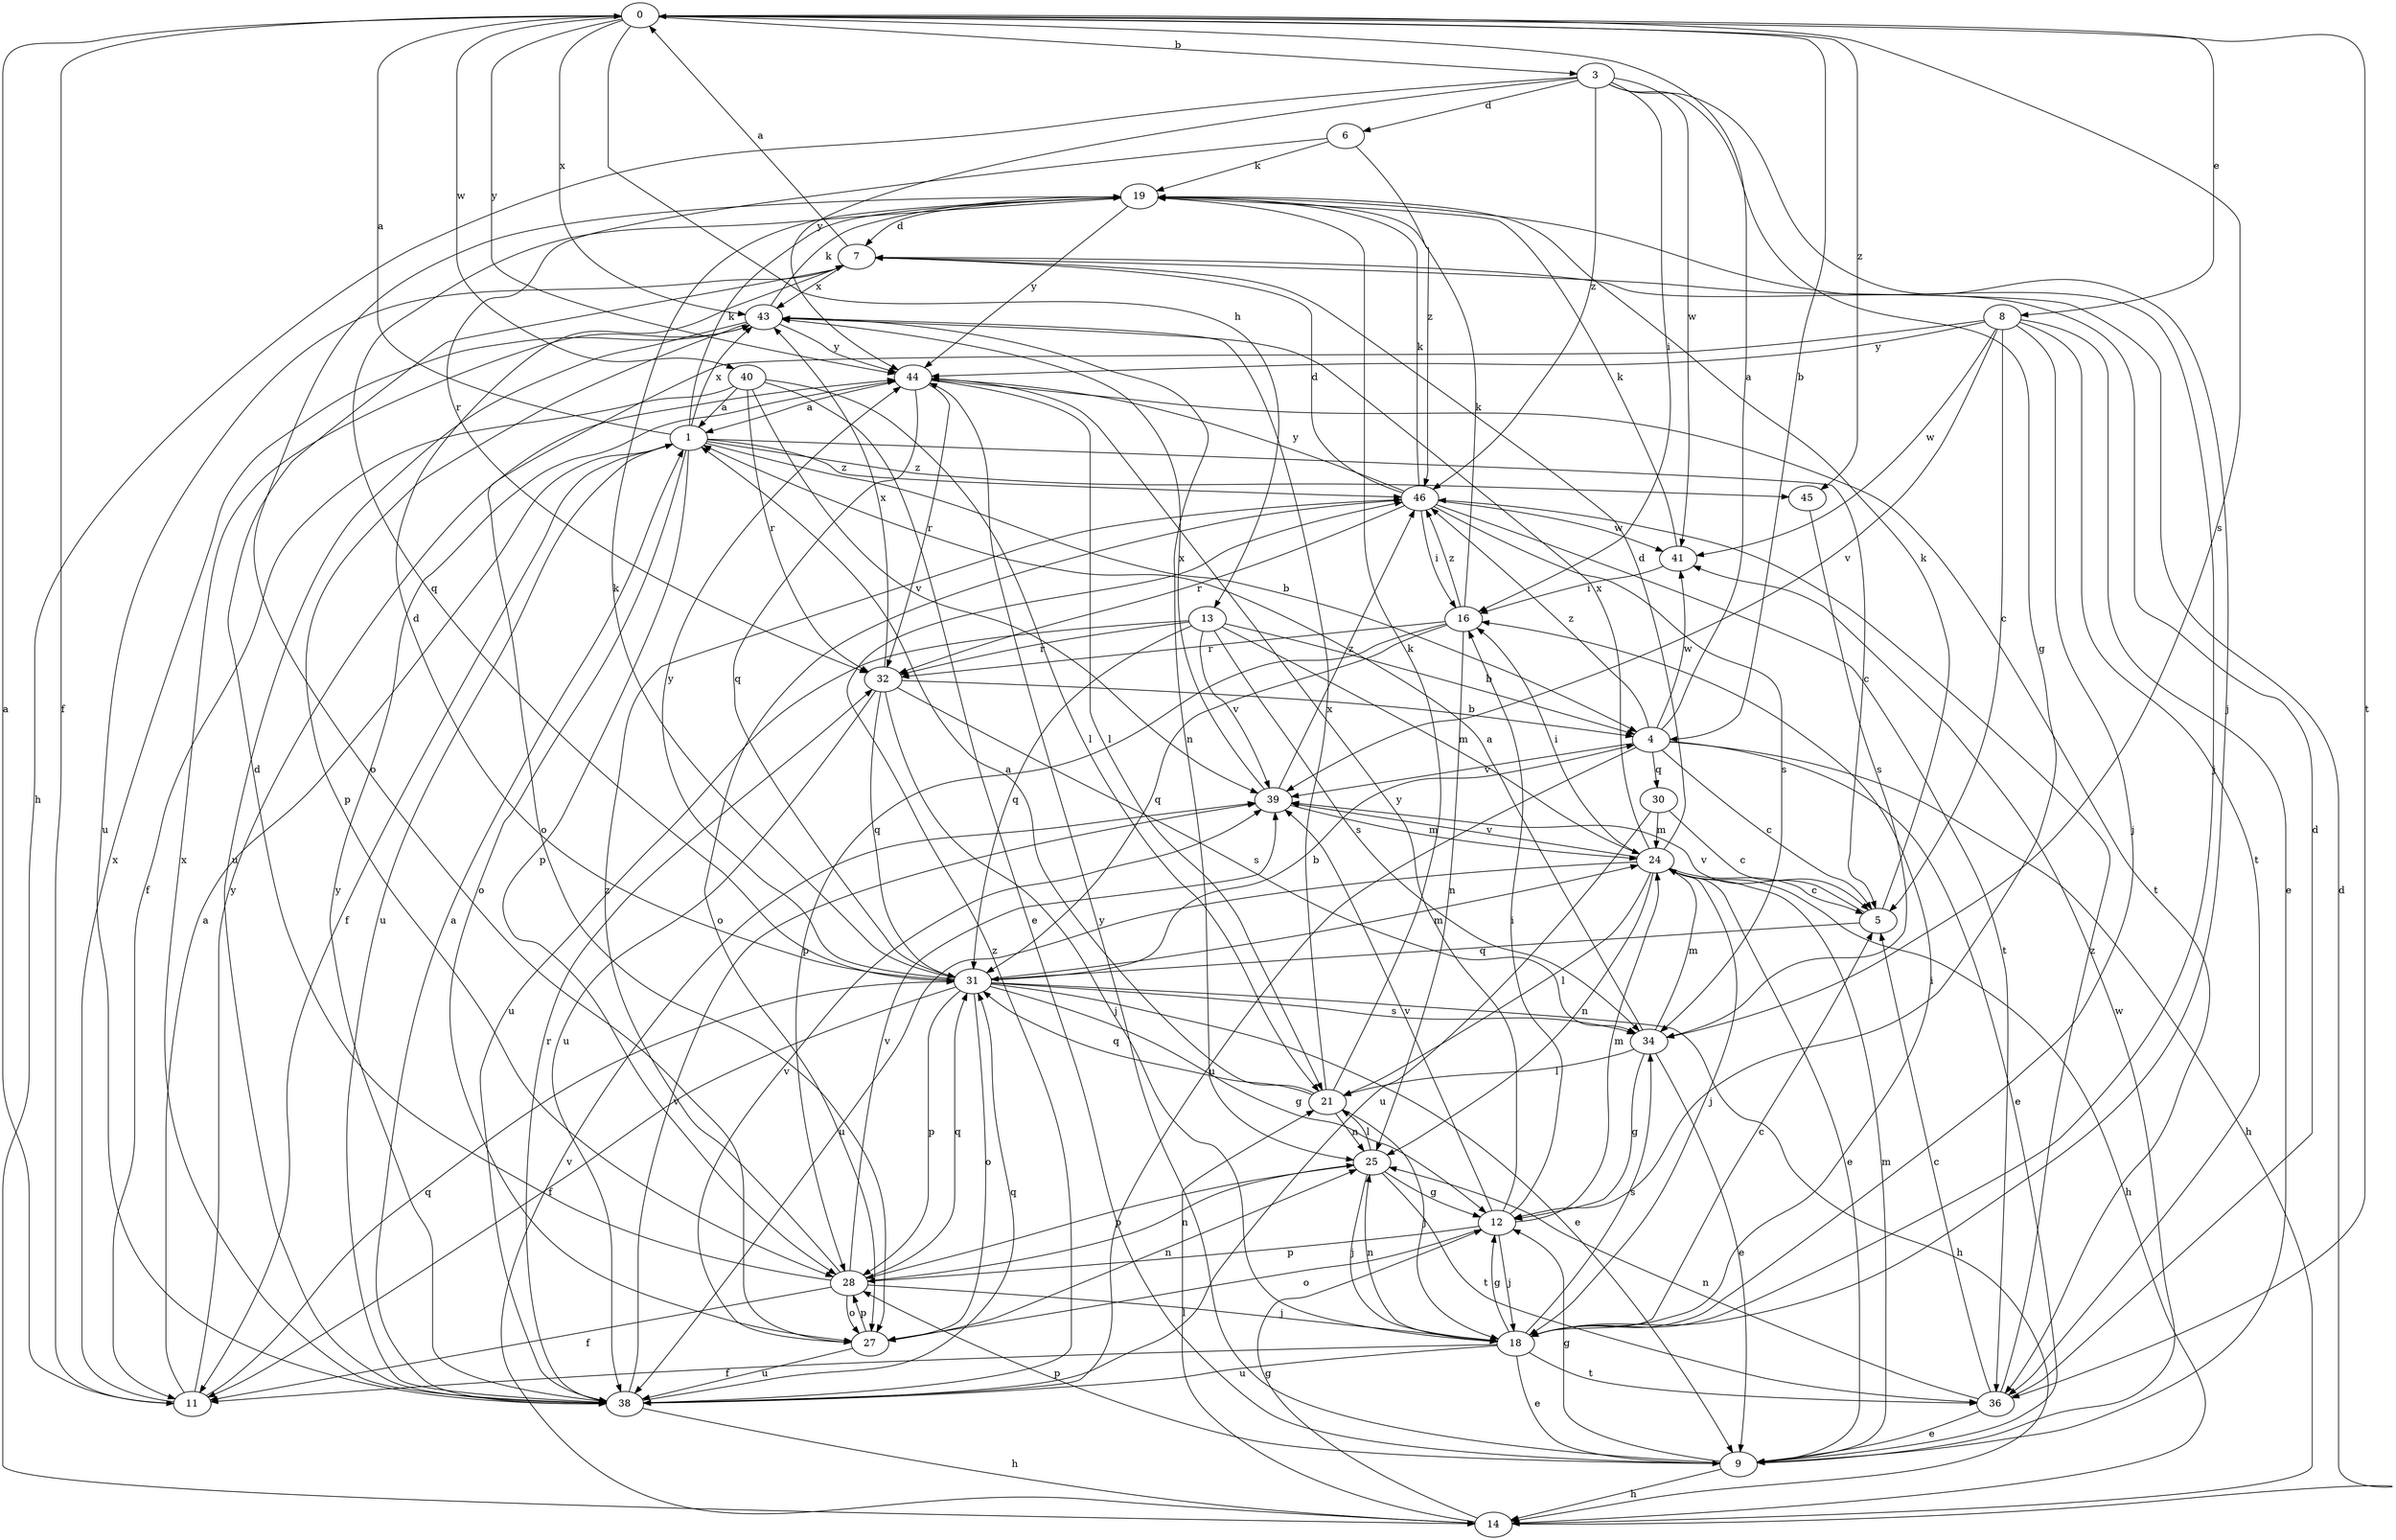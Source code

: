 strict digraph  {
0;
1;
3;
4;
5;
6;
7;
8;
9;
11;
12;
13;
14;
16;
18;
19;
21;
24;
25;
27;
28;
30;
31;
32;
34;
36;
38;
39;
40;
41;
43;
44;
45;
46;
0 -> 3  [label=b];
0 -> 4  [label=b];
0 -> 8  [label=e];
0 -> 11  [label=f];
0 -> 13  [label=h];
0 -> 34  [label=s];
0 -> 36  [label=t];
0 -> 40  [label=w];
0 -> 43  [label=x];
0 -> 44  [label=y];
0 -> 45  [label=z];
1 -> 0  [label=a];
1 -> 4  [label=b];
1 -> 5  [label=c];
1 -> 11  [label=f];
1 -> 19  [label=k];
1 -> 27  [label=o];
1 -> 28  [label=p];
1 -> 38  [label=u];
1 -> 43  [label=x];
1 -> 45  [label=z];
1 -> 46  [label=z];
3 -> 6  [label=d];
3 -> 12  [label=g];
3 -> 14  [label=h];
3 -> 16  [label=i];
3 -> 18  [label=j];
3 -> 41  [label=w];
3 -> 44  [label=y];
3 -> 46  [label=z];
4 -> 0  [label=a];
4 -> 5  [label=c];
4 -> 9  [label=e];
4 -> 14  [label=h];
4 -> 30  [label=q];
4 -> 38  [label=u];
4 -> 39  [label=v];
4 -> 41  [label=w];
4 -> 46  [label=z];
5 -> 19  [label=k];
5 -> 31  [label=q];
5 -> 39  [label=v];
6 -> 19  [label=k];
6 -> 32  [label=r];
6 -> 46  [label=z];
7 -> 0  [label=a];
7 -> 38  [label=u];
7 -> 43  [label=x];
8 -> 5  [label=c];
8 -> 9  [label=e];
8 -> 18  [label=j];
8 -> 27  [label=o];
8 -> 36  [label=t];
8 -> 39  [label=v];
8 -> 41  [label=w];
8 -> 44  [label=y];
9 -> 12  [label=g];
9 -> 14  [label=h];
9 -> 24  [label=m];
9 -> 28  [label=p];
9 -> 41  [label=w];
9 -> 44  [label=y];
11 -> 0  [label=a];
11 -> 1  [label=a];
11 -> 31  [label=q];
11 -> 43  [label=x];
11 -> 44  [label=y];
12 -> 16  [label=i];
12 -> 18  [label=j];
12 -> 24  [label=m];
12 -> 27  [label=o];
12 -> 28  [label=p];
12 -> 39  [label=v];
12 -> 44  [label=y];
13 -> 4  [label=b];
13 -> 24  [label=m];
13 -> 31  [label=q];
13 -> 32  [label=r];
13 -> 34  [label=s];
13 -> 38  [label=u];
13 -> 39  [label=v];
14 -> 7  [label=d];
14 -> 12  [label=g];
14 -> 21  [label=l];
14 -> 39  [label=v];
16 -> 19  [label=k];
16 -> 25  [label=n];
16 -> 28  [label=p];
16 -> 31  [label=q];
16 -> 32  [label=r];
16 -> 46  [label=z];
18 -> 5  [label=c];
18 -> 9  [label=e];
18 -> 11  [label=f];
18 -> 12  [label=g];
18 -> 16  [label=i];
18 -> 25  [label=n];
18 -> 34  [label=s];
18 -> 36  [label=t];
18 -> 38  [label=u];
19 -> 7  [label=d];
19 -> 18  [label=j];
19 -> 27  [label=o];
19 -> 31  [label=q];
19 -> 44  [label=y];
21 -> 1  [label=a];
21 -> 18  [label=j];
21 -> 19  [label=k];
21 -> 25  [label=n];
21 -> 31  [label=q];
21 -> 43  [label=x];
24 -> 5  [label=c];
24 -> 7  [label=d];
24 -> 9  [label=e];
24 -> 14  [label=h];
24 -> 16  [label=i];
24 -> 18  [label=j];
24 -> 21  [label=l];
24 -> 25  [label=n];
24 -> 38  [label=u];
24 -> 39  [label=v];
24 -> 43  [label=x];
25 -> 12  [label=g];
25 -> 18  [label=j];
25 -> 21  [label=l];
25 -> 28  [label=p];
25 -> 36  [label=t];
27 -> 25  [label=n];
27 -> 28  [label=p];
27 -> 38  [label=u];
27 -> 39  [label=v];
28 -> 7  [label=d];
28 -> 11  [label=f];
28 -> 18  [label=j];
28 -> 25  [label=n];
28 -> 27  [label=o];
28 -> 31  [label=q];
28 -> 39  [label=v];
28 -> 46  [label=z];
30 -> 5  [label=c];
30 -> 24  [label=m];
30 -> 38  [label=u];
31 -> 4  [label=b];
31 -> 7  [label=d];
31 -> 9  [label=e];
31 -> 11  [label=f];
31 -> 12  [label=g];
31 -> 14  [label=h];
31 -> 19  [label=k];
31 -> 24  [label=m];
31 -> 27  [label=o];
31 -> 28  [label=p];
31 -> 34  [label=s];
31 -> 44  [label=y];
32 -> 4  [label=b];
32 -> 18  [label=j];
32 -> 31  [label=q];
32 -> 34  [label=s];
32 -> 38  [label=u];
32 -> 43  [label=x];
34 -> 1  [label=a];
34 -> 9  [label=e];
34 -> 12  [label=g];
34 -> 21  [label=l];
34 -> 24  [label=m];
36 -> 5  [label=c];
36 -> 7  [label=d];
36 -> 9  [label=e];
36 -> 25  [label=n];
36 -> 46  [label=z];
38 -> 1  [label=a];
38 -> 14  [label=h];
38 -> 31  [label=q];
38 -> 32  [label=r];
38 -> 39  [label=v];
38 -> 43  [label=x];
38 -> 44  [label=y];
38 -> 46  [label=z];
39 -> 24  [label=m];
39 -> 43  [label=x];
39 -> 46  [label=z];
40 -> 1  [label=a];
40 -> 9  [label=e];
40 -> 11  [label=f];
40 -> 21  [label=l];
40 -> 32  [label=r];
40 -> 39  [label=v];
41 -> 16  [label=i];
41 -> 19  [label=k];
43 -> 19  [label=k];
43 -> 25  [label=n];
43 -> 28  [label=p];
43 -> 38  [label=u];
43 -> 44  [label=y];
44 -> 1  [label=a];
44 -> 21  [label=l];
44 -> 31  [label=q];
44 -> 32  [label=r];
44 -> 36  [label=t];
45 -> 34  [label=s];
46 -> 7  [label=d];
46 -> 16  [label=i];
46 -> 19  [label=k];
46 -> 27  [label=o];
46 -> 32  [label=r];
46 -> 34  [label=s];
46 -> 36  [label=t];
46 -> 41  [label=w];
46 -> 44  [label=y];
}
